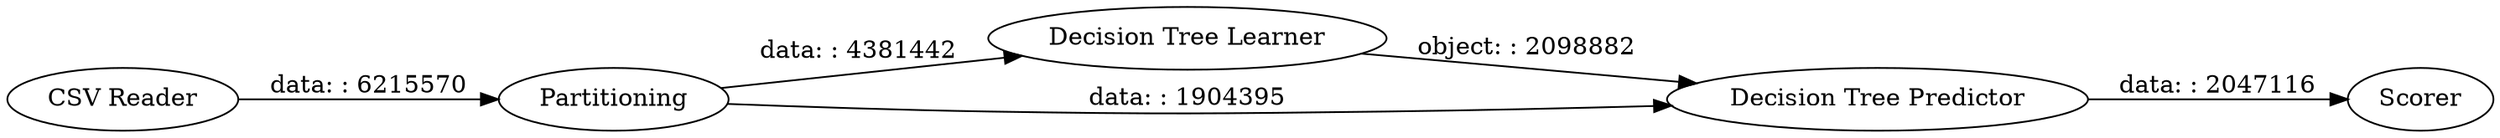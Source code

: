 digraph {
	"-1855641496936369767_2" [label="CSV Reader"]
	"-1855641496936369767_5" [label="Decision Tree Learner"]
	"-1855641496936369767_6" [label=Scorer]
	"-1855641496936369767_3" [label=Partitioning]
	"-1855641496936369767_4" [label="Decision Tree Predictor"]
	"-1855641496936369767_2" -> "-1855641496936369767_3" [label="data: : 6215570"]
	"-1855641496936369767_5" -> "-1855641496936369767_4" [label="object: : 2098882"]
	"-1855641496936369767_4" -> "-1855641496936369767_6" [label="data: : 2047116"]
	"-1855641496936369767_3" -> "-1855641496936369767_4" [label="data: : 1904395"]
	"-1855641496936369767_3" -> "-1855641496936369767_5" [label="data: : 4381442"]
	rankdir=LR
}
